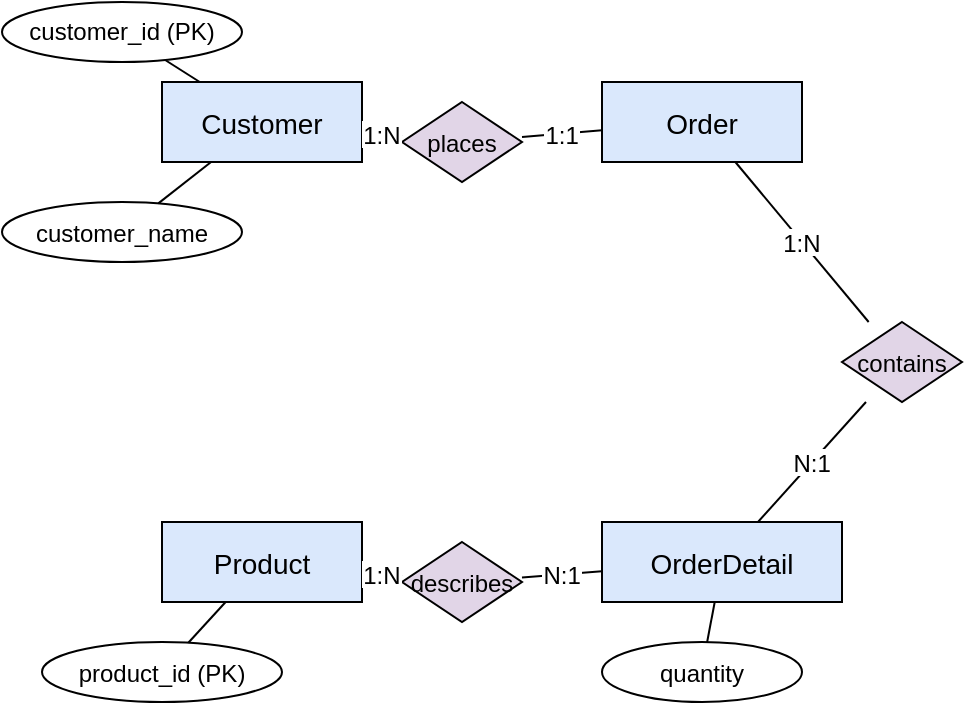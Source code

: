 <mxfile>
  <diagram name="Superstore ERD - Chen Notation" id="superstore-erd-chen">
    <mxGraphModel dx="1320" dy="960" grid="1" gridSize="10" guides="1">
      <root>
        <mxCell id="0"/>
        <mxCell id="1" parent="0"/>

        <!-- 🔷 Entidades -->
        <mxCell id="Customer" value="Customer" style="shape=rectangle;fillColor=#dae8fc;fontSize=14;" vertex="1" parent="1">
          <mxGeometry x="60" y="80" width="100" height="40" as="geometry"/>
        </mxCell>
        <mxCell id="Order" value="Order" style="shape=rectangle;fillColor=#dae8fc;fontSize=14;" vertex="1" parent="1">
          <mxGeometry x="280" y="80" width="100" height="40" as="geometry"/>
        </mxCell>
        <mxCell id="Product" value="Product" style="shape=rectangle;fillColor=#dae8fc;fontSize=14;" vertex="1" parent="1">
          <mxGeometry x="60" y="300" width="100" height="40" as="geometry"/>
        </mxCell>
        <mxCell id="OrderDetail" value="OrderDetail" style="shape=rectangle;fillColor=#dae8fc;fontSize=14;" vertex="1" parent="1">
          <mxGeometry x="280" y="300" width="120" height="40" as="geometry"/>
        </mxCell>

        <!-- 🔶 Relaciones -->
        <mxCell id="RelPlaces" value="places" style="shape=rhombus;fillColor=#e1d5e7;fontSize=12;" vertex="1" parent="1">
          <mxGeometry x="180" y="90" width="60" height="40" as="geometry"/>
        </mxCell>
        <mxCell id="RelContains" value="contains" style="shape=rhombus;fillColor=#e1d5e7;fontSize=12;" vertex="1" parent="1">
          <mxGeometry x="400" y="200" width="60" height="40" as="geometry"/>
        </mxCell>
        <mxCell id="RelDescribes" value="describes" style="shape=rhombus;fillColor=#e1d5e7;fontSize=12;" vertex="1" parent="1">
          <mxGeometry x="180" y="310" width="60" height="40" as="geometry"/>
        </mxCell>

        <!-- ⚪ Atributos de Customer -->
        <mxCell id="customer_id" value="customer_id (PK)" style="ellipse;whiteSpace=wrap;html=1;" vertex="1" parent="1">
          <mxGeometry x="-20" y="40" width="120" height="30" as="geometry"/>
        </mxCell>
        <mxCell id="customer_name" value="customer_name" style="ellipse;" vertex="1" parent="1">
          <mxGeometry x="-20" y="140" width="120" height="30" as="geometry"/>
        </mxCell>
        <mxCell id="customer_to_id" edge="1" source="customer_id" target="Customer" style="endArrow=none;" parent="1">
          <mxGeometry relative="1" as="geometry"/>
        </mxCell>
        <mxCell id="customer_to_name" edge="1" source="customer_name" target="Customer" style="endArrow=none;" parent="1">
          <mxGeometry relative="1" as="geometry"/>
        </mxCell>

        <!-- ⚪ Atributos de Product -->
        <mxCell id="product_id" value="product_id (PK)" style="ellipse;" vertex="1" parent="1">
          <mxGeometry x="0" y="360" width="120" height="30" as="geometry"/>
        </mxCell>
        <mxCell id="product_to_id" edge="1" source="product_id" target="Product" style="endArrow=none;" parent="1">
          <mxGeometry relative="1" as="geometry"/>
        </mxCell>

        <!-- ⚪ Atributos de OrderDetail -->
        <mxCell id="quantity" value="quantity" style="ellipse;" vertex="1" parent="1">
          <mxGeometry x="280" y="360" width="100" height="30" as="geometry"/>
        </mxCell>
        <mxCell id="quantity_edge" edge="1" source="quantity" target="OrderDetail" style="endArrow=none;" parent="1">
          <mxGeometry relative="1" as="geometry"/>
        </mxCell>

        <!-- ➡ Aristas con cardinalidad -->
        <mxCell id="edge1" value="1:N" edge="1" parent="1" source="Customer" target="RelPlaces" style="endArrow=none;fontSize=12;">
          <mxGeometry relative="1" as="geometry"/>
        </mxCell>
        <mxCell id="edge2" value="1:1" edge="1" parent="1" source="Order" target="RelPlaces" style="endArrow=none;fontSize=12;">
          <mxGeometry relative="1" as="geometry"/>
        </mxCell>

        <mxCell id="edge3" value="1:N" edge="1" parent="1" source="Order" target="RelContains" style="endArrow=none;fontSize=12;">
          <mxGeometry relative="1" as="geometry"/>
        </mxCell>
        <mxCell id="edge4" value="N:1" edge="1" parent="1" source="OrderDetail" target="RelContains" style="endArrow=none;fontSize=12;">
          <mxGeometry relative="1" as="geometry"/>
        </mxCell>

        <mxCell id="edge5" value="N:1" edge="1" parent="1" source="OrderDetail" target="RelDescribes" style="endArrow=none;fontSize=12;">
          <mxGeometry relative="1" as="geometry"/>
        </mxCell>
        <mxCell id="edge6" value="1:N" edge="1" parent="1" source="Product" target="RelDescribes" style="endArrow=none;fontSize=12;">
          <mxGeometry relative="1" as="geometry"/>
        </mxCell>

      </root>
    </mxGraphModel>
  </diagram>
</mxfile>